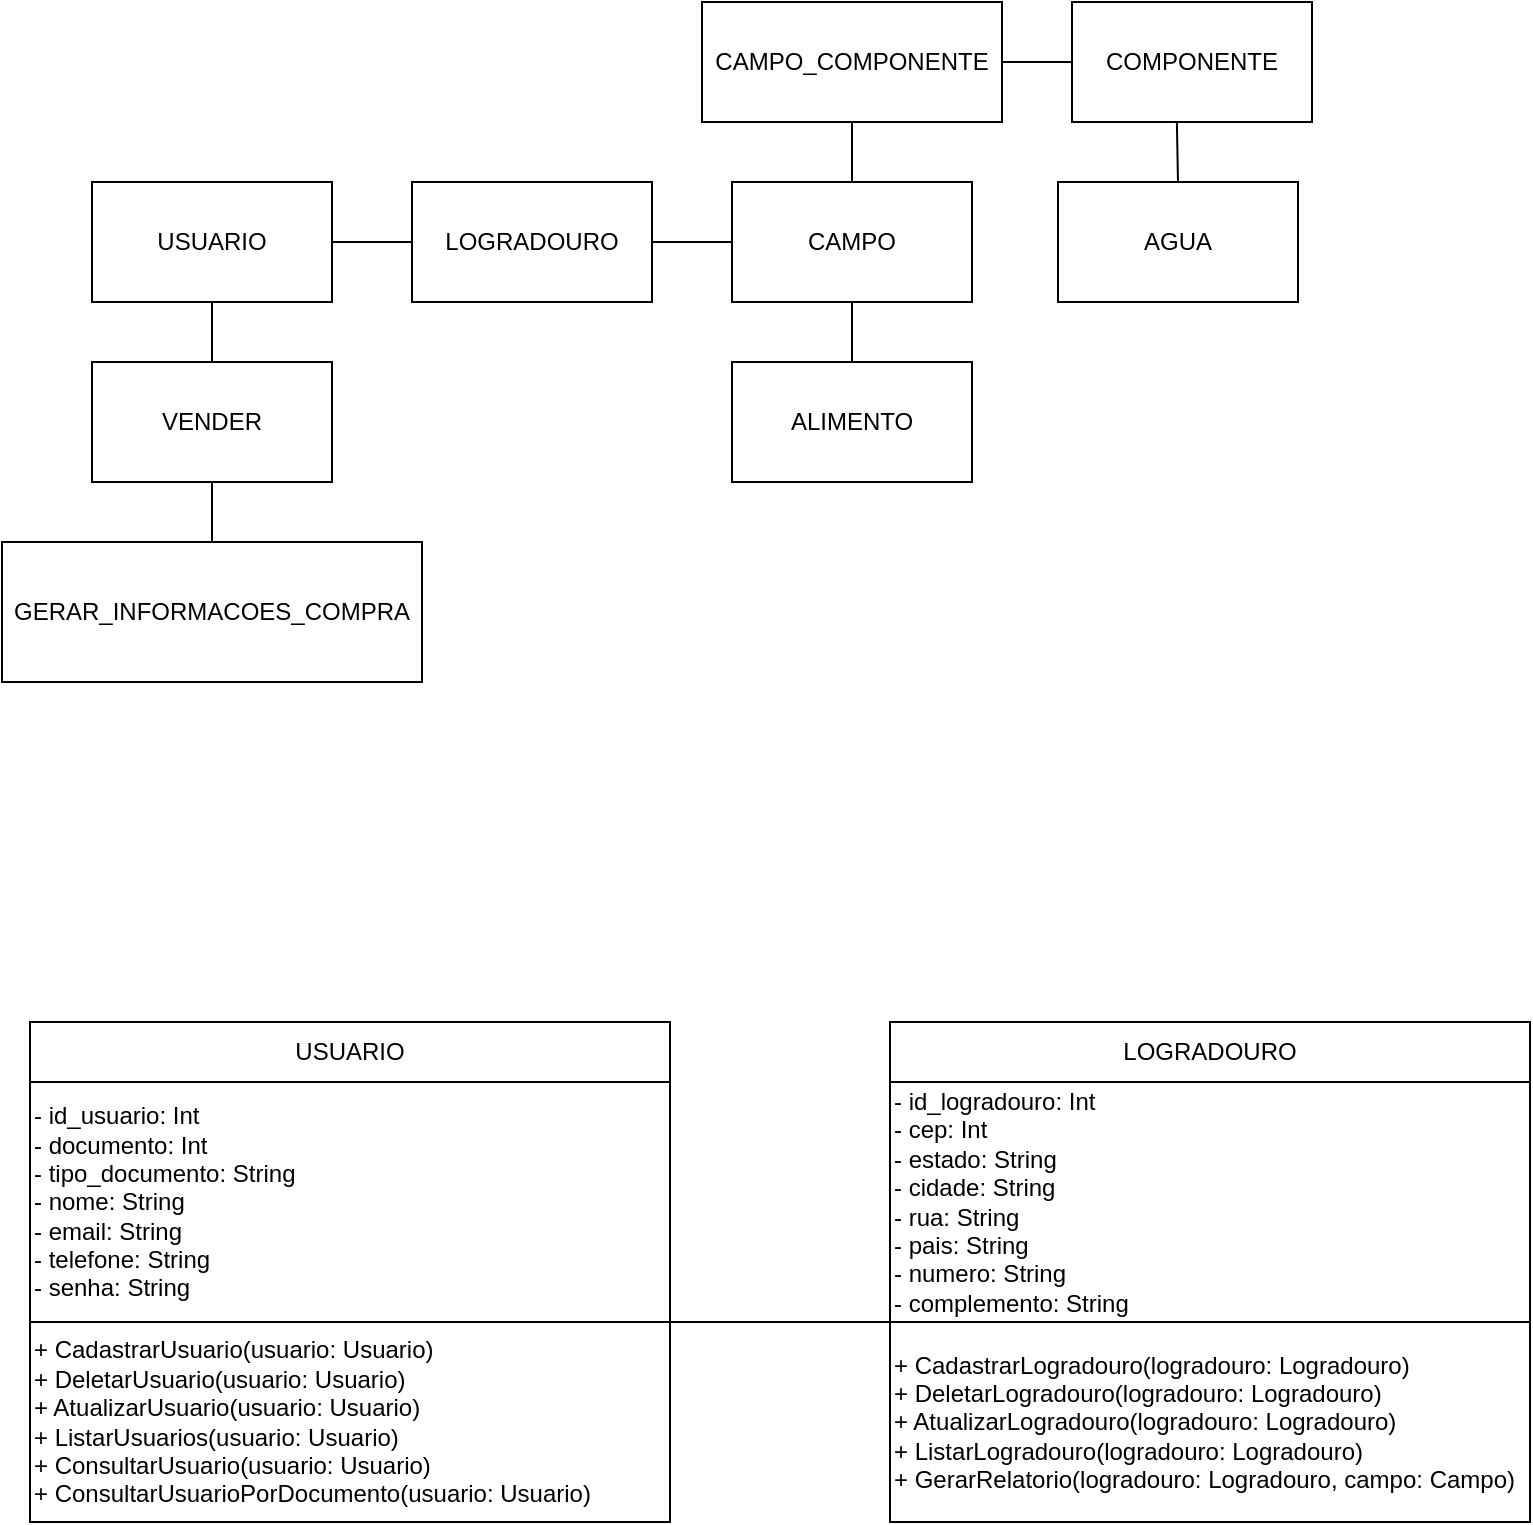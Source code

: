 <mxfile version="24.8.1">
  <diagram name="Página-1" id="vJsaOPvArFayym40A8iR">
    <mxGraphModel dx="1290" dy="557" grid="1" gridSize="10" guides="1" tooltips="1" connect="1" arrows="1" fold="1" page="1" pageScale="1" pageWidth="827" pageHeight="1169" math="0" shadow="0">
      <root>
        <mxCell id="0" />
        <mxCell id="1" parent="0" />
        <mxCell id="SMgSuaXkYoLydavcJ1RQ-1" value="USUARIO" style="rounded=0;whiteSpace=wrap;html=1;" vertex="1" parent="1">
          <mxGeometry x="70" y="250" width="120" height="60" as="geometry" />
        </mxCell>
        <mxCell id="SMgSuaXkYoLydavcJ1RQ-2" value="LOGRADOURO" style="rounded=0;whiteSpace=wrap;html=1;" vertex="1" parent="1">
          <mxGeometry x="230" y="250" width="120" height="60" as="geometry" />
        </mxCell>
        <mxCell id="SMgSuaXkYoLydavcJ1RQ-3" value="CAMPO" style="rounded=0;whiteSpace=wrap;html=1;" vertex="1" parent="1">
          <mxGeometry x="390" y="250" width="120" height="60" as="geometry" />
        </mxCell>
        <mxCell id="SMgSuaXkYoLydavcJ1RQ-4" value="CAMPO_COMPONENTE" style="rounded=0;whiteSpace=wrap;html=1;" vertex="1" parent="1">
          <mxGeometry x="375" y="160" width="150" height="60" as="geometry" />
        </mxCell>
        <mxCell id="SMgSuaXkYoLydavcJ1RQ-5" value="ALIMENTO" style="rounded=0;whiteSpace=wrap;html=1;" vertex="1" parent="1">
          <mxGeometry x="390" y="340" width="120" height="60" as="geometry" />
        </mxCell>
        <mxCell id="SMgSuaXkYoLydavcJ1RQ-6" value="COMPONENTE" style="rounded=0;whiteSpace=wrap;html=1;" vertex="1" parent="1">
          <mxGeometry x="560" y="160" width="120" height="60" as="geometry" />
        </mxCell>
        <mxCell id="SMgSuaXkYoLydavcJ1RQ-7" value="AGUA" style="rounded=0;whiteSpace=wrap;html=1;" vertex="1" parent="1">
          <mxGeometry x="553" y="250" width="120" height="60" as="geometry" />
        </mxCell>
        <mxCell id="SMgSuaXkYoLydavcJ1RQ-8" value="VENDER" style="rounded=0;whiteSpace=wrap;html=1;" vertex="1" parent="1">
          <mxGeometry x="70" y="340" width="120" height="60" as="geometry" />
        </mxCell>
        <mxCell id="SMgSuaXkYoLydavcJ1RQ-9" value="GERAR_INFORMACOES_COMPRA" style="rounded=0;whiteSpace=wrap;html=1;" vertex="1" parent="1">
          <mxGeometry x="25" y="430" width="210" height="70" as="geometry" />
        </mxCell>
        <mxCell id="SMgSuaXkYoLydavcJ1RQ-11" value="" style="endArrow=none;html=1;rounded=0;exitX=1;exitY=0.5;exitDx=0;exitDy=0;entryX=0;entryY=0.5;entryDx=0;entryDy=0;" edge="1" parent="1" source="SMgSuaXkYoLydavcJ1RQ-1" target="SMgSuaXkYoLydavcJ1RQ-2">
          <mxGeometry width="50" height="50" relative="1" as="geometry">
            <mxPoint x="390" y="320" as="sourcePoint" />
            <mxPoint x="440" y="270" as="targetPoint" />
          </mxGeometry>
        </mxCell>
        <mxCell id="SMgSuaXkYoLydavcJ1RQ-12" value="" style="endArrow=none;html=1;rounded=0;exitX=1;exitY=0.5;exitDx=0;exitDy=0;entryX=0;entryY=0.5;entryDx=0;entryDy=0;" edge="1" parent="1" source="SMgSuaXkYoLydavcJ1RQ-2" target="SMgSuaXkYoLydavcJ1RQ-3">
          <mxGeometry width="50" height="50" relative="1" as="geometry">
            <mxPoint x="390" y="320" as="sourcePoint" />
            <mxPoint x="440" y="270" as="targetPoint" />
          </mxGeometry>
        </mxCell>
        <mxCell id="SMgSuaXkYoLydavcJ1RQ-13" value="" style="endArrow=none;html=1;rounded=0;exitX=0.5;exitY=1;exitDx=0;exitDy=0;entryX=0.5;entryY=0;entryDx=0;entryDy=0;" edge="1" parent="1" source="SMgSuaXkYoLydavcJ1RQ-4" target="SMgSuaXkYoLydavcJ1RQ-3">
          <mxGeometry width="50" height="50" relative="1" as="geometry">
            <mxPoint x="390" y="320" as="sourcePoint" />
            <mxPoint x="440" y="270" as="targetPoint" />
          </mxGeometry>
        </mxCell>
        <mxCell id="SMgSuaXkYoLydavcJ1RQ-14" value="" style="endArrow=none;html=1;rounded=0;exitX=0.5;exitY=0;exitDx=0;exitDy=0;entryX=0.5;entryY=1;entryDx=0;entryDy=0;" edge="1" parent="1" source="SMgSuaXkYoLydavcJ1RQ-5" target="SMgSuaXkYoLydavcJ1RQ-3">
          <mxGeometry width="50" height="50" relative="1" as="geometry">
            <mxPoint x="390" y="320" as="sourcePoint" />
            <mxPoint x="440" y="270" as="targetPoint" />
          </mxGeometry>
        </mxCell>
        <mxCell id="SMgSuaXkYoLydavcJ1RQ-15" value="" style="endArrow=none;html=1;rounded=0;entryX=0;entryY=0.5;entryDx=0;entryDy=0;exitX=1;exitY=0.5;exitDx=0;exitDy=0;" edge="1" parent="1" source="SMgSuaXkYoLydavcJ1RQ-4" target="SMgSuaXkYoLydavcJ1RQ-6">
          <mxGeometry width="50" height="50" relative="1" as="geometry">
            <mxPoint x="390" y="320" as="sourcePoint" />
            <mxPoint x="440" y="270" as="targetPoint" />
          </mxGeometry>
        </mxCell>
        <mxCell id="SMgSuaXkYoLydavcJ1RQ-16" value="" style="endArrow=none;html=1;rounded=0;entryX=0.437;entryY=1.003;entryDx=0;entryDy=0;entryPerimeter=0;exitX=0.5;exitY=0;exitDx=0;exitDy=0;" edge="1" parent="1" source="SMgSuaXkYoLydavcJ1RQ-7" target="SMgSuaXkYoLydavcJ1RQ-6">
          <mxGeometry width="50" height="50" relative="1" as="geometry">
            <mxPoint x="390" y="320" as="sourcePoint" />
            <mxPoint x="440" y="270" as="targetPoint" />
          </mxGeometry>
        </mxCell>
        <mxCell id="SMgSuaXkYoLydavcJ1RQ-17" value="" style="endArrow=none;html=1;rounded=0;entryX=0.5;entryY=1;entryDx=0;entryDy=0;exitX=0.5;exitY=0;exitDx=0;exitDy=0;" edge="1" parent="1" source="SMgSuaXkYoLydavcJ1RQ-8" target="SMgSuaXkYoLydavcJ1RQ-1">
          <mxGeometry width="50" height="50" relative="1" as="geometry">
            <mxPoint x="390" y="320" as="sourcePoint" />
            <mxPoint x="440" y="270" as="targetPoint" />
          </mxGeometry>
        </mxCell>
        <mxCell id="SMgSuaXkYoLydavcJ1RQ-19" value="" style="endArrow=none;html=1;rounded=0;exitX=0.5;exitY=1;exitDx=0;exitDy=0;entryX=0.5;entryY=0;entryDx=0;entryDy=0;" edge="1" parent="1" source="SMgSuaXkYoLydavcJ1RQ-8" target="SMgSuaXkYoLydavcJ1RQ-9">
          <mxGeometry width="50" height="50" relative="1" as="geometry">
            <mxPoint x="390" y="320" as="sourcePoint" />
            <mxPoint x="440" y="270" as="targetPoint" />
          </mxGeometry>
        </mxCell>
        <mxCell id="SMgSuaXkYoLydavcJ1RQ-20" value="USUARIO" style="rounded=0;whiteSpace=wrap;html=1;" vertex="1" parent="1">
          <mxGeometry x="39" y="670" width="320" height="30" as="geometry" />
        </mxCell>
        <mxCell id="SMgSuaXkYoLydavcJ1RQ-21" value="- id_usuario: Int&lt;div&gt;- documento: Int&lt;/div&gt;&lt;div&gt;- tipo_documento: String&lt;/div&gt;&lt;div&gt;- nome: String&lt;/div&gt;&lt;div&gt;- email: String&lt;/div&gt;&lt;div&gt;- telefone: String&lt;/div&gt;&lt;div&gt;- senha: String&lt;/div&gt;" style="rounded=0;whiteSpace=wrap;html=1;align=left;" vertex="1" parent="1">
          <mxGeometry x="39" y="700" width="320" height="120" as="geometry" />
        </mxCell>
        <mxCell id="SMgSuaXkYoLydavcJ1RQ-22" value="+ CadastrarUsuario(usuario: Usuario)&lt;div&gt;+ DeletarUsuario(usuario: Usuario)&lt;/div&gt;&lt;div&gt;+ AtualizarUsuario(usuario: Usuario)&lt;/div&gt;&lt;div&gt;+ ListarUsuarios(usuario: Usuario)&lt;/div&gt;&lt;div&gt;+ ConsultarUsuario&lt;span style=&quot;background-color: initial;&quot;&gt;(usuario: Usuario)&lt;/span&gt;&lt;/div&gt;&lt;div&gt;&lt;span style=&quot;background-color: initial;&quot;&gt;+ ConsultarUsuarioPorDocumento&lt;/span&gt;&lt;span style=&quot;background-color: initial;&quot;&gt;(usuario: Usuario)&lt;/span&gt;&lt;/div&gt;" style="rounded=0;whiteSpace=wrap;html=1;align=left;" vertex="1" parent="1">
          <mxGeometry x="39" y="820" width="320" height="100" as="geometry" />
        </mxCell>
        <mxCell id="SMgSuaXkYoLydavcJ1RQ-27" value="LOGRADOURO" style="rounded=0;whiteSpace=wrap;html=1;" vertex="1" parent="1">
          <mxGeometry x="469" y="670" width="320" height="30" as="geometry" />
        </mxCell>
        <mxCell id="SMgSuaXkYoLydavcJ1RQ-28" value="- id_logradouro: Int&lt;div&gt;- cep: Int&lt;/div&gt;&lt;div&gt;- estado: String&lt;/div&gt;&lt;div&gt;- cidade: String&lt;/div&gt;&lt;div&gt;- rua: String&lt;/div&gt;&lt;div&gt;- pais: String&lt;/div&gt;&lt;div&gt;- numero: String&lt;/div&gt;&lt;div&gt;- complemento: String&lt;/div&gt;" style="rounded=0;whiteSpace=wrap;html=1;align=left;" vertex="1" parent="1">
          <mxGeometry x="469" y="700" width="320" height="120" as="geometry" />
        </mxCell>
        <mxCell id="SMgSuaXkYoLydavcJ1RQ-29" value="+ CadastrarLogradouro(logradouro: Logradouro)&lt;div&gt;+ DeletarLogradouro(logradouro: Logradouro)&lt;/div&gt;&lt;div&gt;+ AtualizarLogradouro&lt;span style=&quot;background-color: initial;&quot;&gt;(logradouro: Logradouro)&lt;/span&gt;&lt;/div&gt;&lt;div&gt;+ ListarLogradouro&lt;span style=&quot;background-color: initial;&quot;&gt;(logradouro: Logradouro)&lt;/span&gt;&lt;/div&gt;&lt;div&gt;+ GerarRelatorio&lt;span style=&quot;background-color: initial;&quot;&gt;(logradouro: Logradouro, campo: Campo)&lt;/span&gt;&lt;/div&gt;" style="rounded=0;whiteSpace=wrap;html=1;align=left;" vertex="1" parent="1">
          <mxGeometry x="469" y="820" width="320" height="100" as="geometry" />
        </mxCell>
        <mxCell id="SMgSuaXkYoLydavcJ1RQ-31" value="" style="endArrow=none;html=1;rounded=0;exitX=1;exitY=0;exitDx=0;exitDy=0;entryX=0;entryY=1;entryDx=0;entryDy=0;" edge="1" parent="1" source="SMgSuaXkYoLydavcJ1RQ-22" target="SMgSuaXkYoLydavcJ1RQ-28">
          <mxGeometry width="50" height="50" relative="1" as="geometry">
            <mxPoint x="419" y="780" as="sourcePoint" />
            <mxPoint x="469" y="730" as="targetPoint" />
          </mxGeometry>
        </mxCell>
      </root>
    </mxGraphModel>
  </diagram>
</mxfile>
